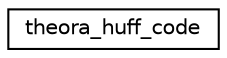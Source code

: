 digraph "Graphical Class Hierarchy"
{
  edge [fontname="Helvetica",fontsize="10",labelfontname="Helvetica",labelfontsize="10"];
  node [fontname="Helvetica",fontsize="10",shape=record];
  rankdir="LR";
  Node1 [label="theora_huff_code",height=0.2,width=0.4,color="black", fillcolor="white", style="filled",URL="$structtheora__huff__code.html"];
}
